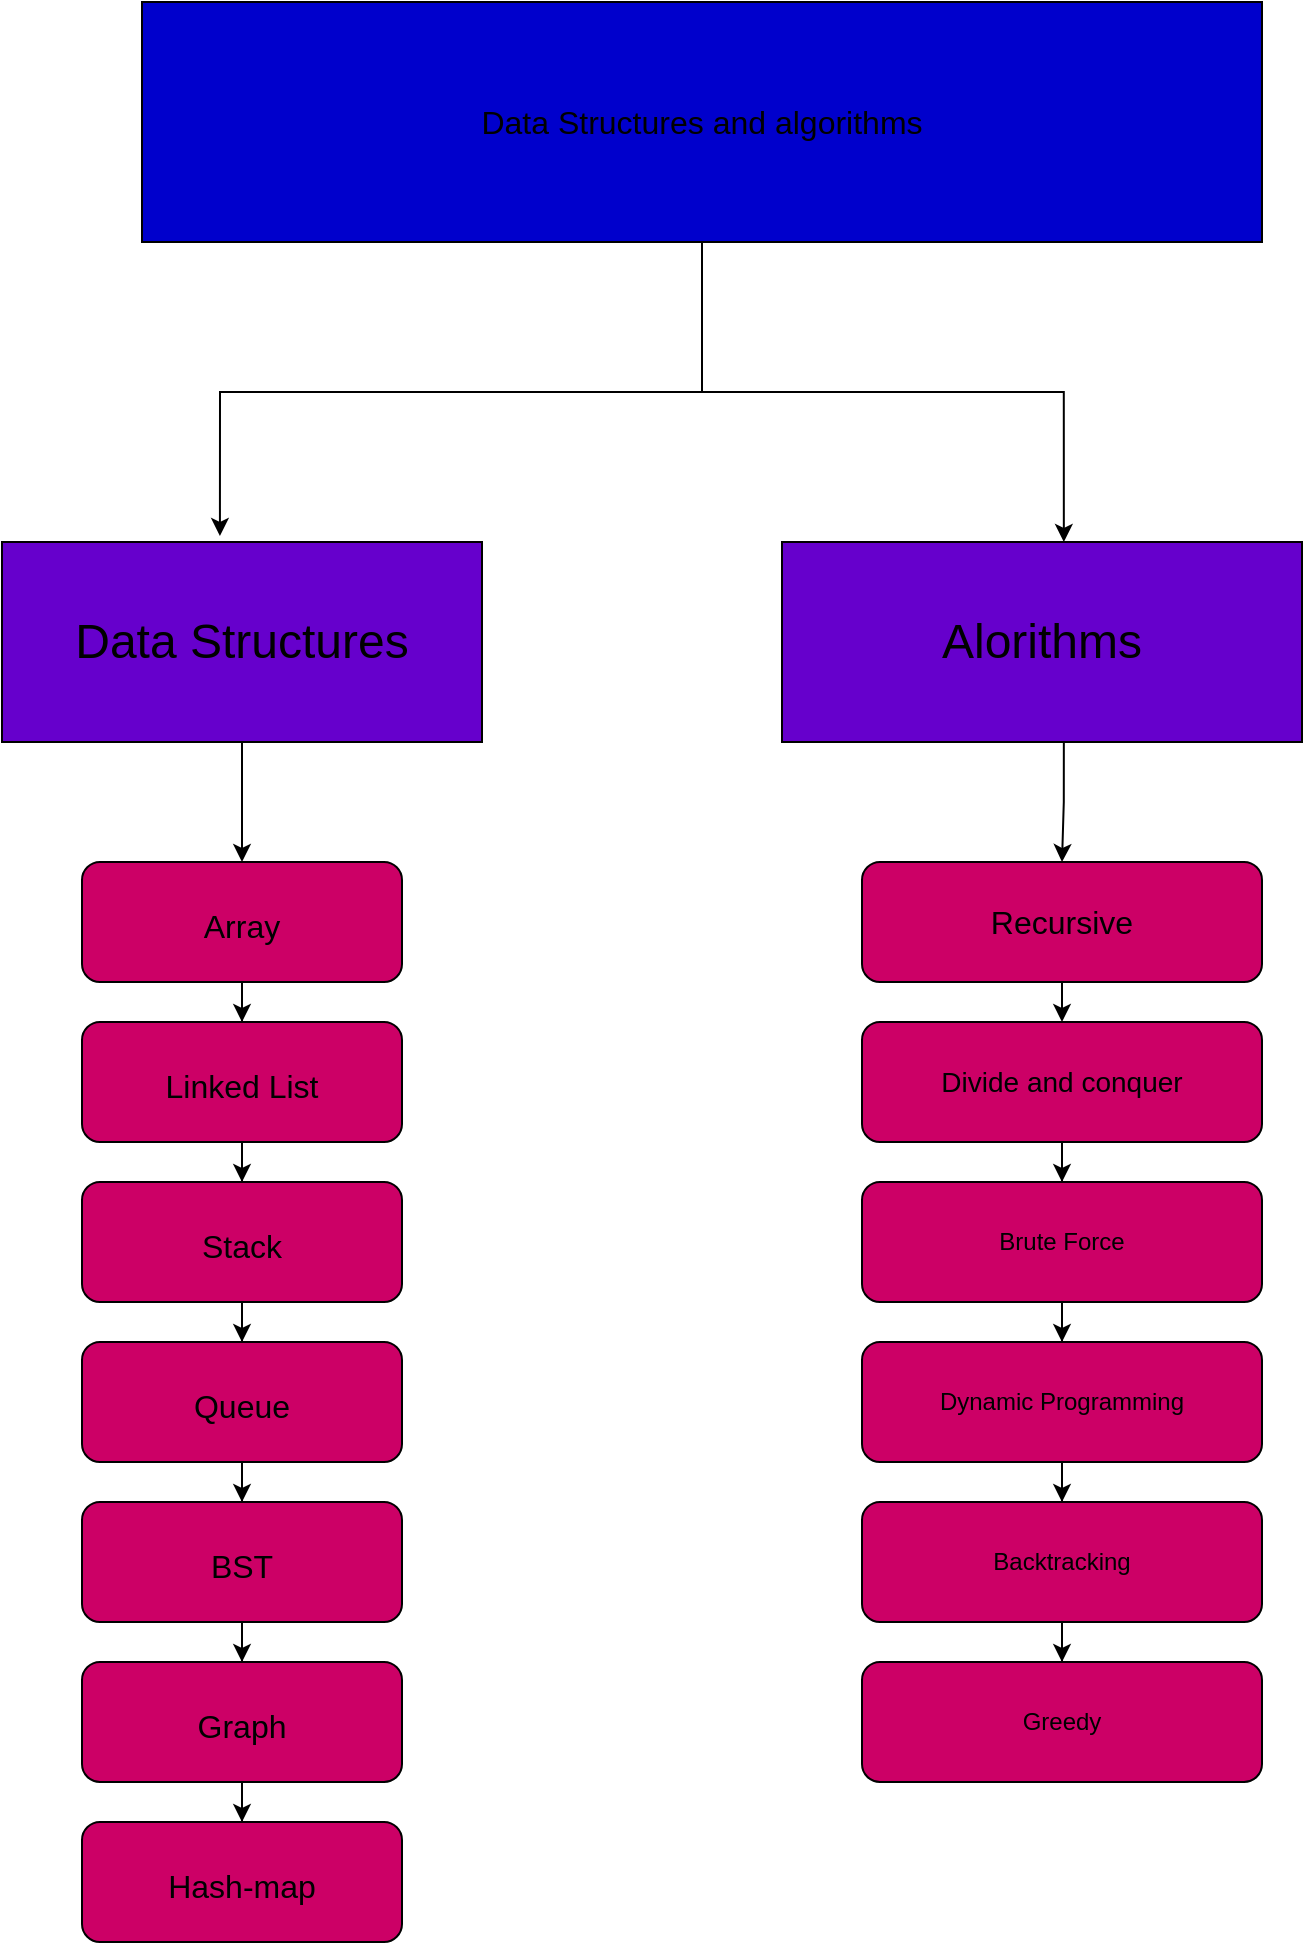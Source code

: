<mxfile version="16.5.2" type="github" pages="2">
  <diagram id="s0-TfrDY3VpppWQyGjX1" name="Page-1">
    <mxGraphModel dx="1350" dy="809" grid="1" gridSize="10" guides="1" tooltips="1" connect="1" arrows="1" fold="1" page="1" pageScale="1" pageWidth="827" pageHeight="1169" math="0" shadow="0">
      <root>
        <mxCell id="0" />
        <mxCell id="1" parent="0" />
        <mxCell id="nd2rI-lcXtwE-SScD5Nv-4" style="edgeStyle=orthogonalEdgeStyle;rounded=0;orthogonalLoop=1;jettySize=auto;html=1;entryX=0.454;entryY=-0.03;entryDx=0;entryDy=0;entryPerimeter=0;fontSize=24;" edge="1" parent="1" source="nd2rI-lcXtwE-SScD5Nv-1" target="nd2rI-lcXtwE-SScD5Nv-2">
          <mxGeometry relative="1" as="geometry" />
        </mxCell>
        <mxCell id="nd2rI-lcXtwE-SScD5Nv-5" style="edgeStyle=orthogonalEdgeStyle;rounded=0;orthogonalLoop=1;jettySize=auto;html=1;entryX=0.542;entryY=0;entryDx=0;entryDy=0;entryPerimeter=0;fontSize=24;" edge="1" parent="1" source="nd2rI-lcXtwE-SScD5Nv-1" target="nd2rI-lcXtwE-SScD5Nv-3">
          <mxGeometry relative="1" as="geometry" />
        </mxCell>
        <mxCell id="nd2rI-lcXtwE-SScD5Nv-1" value="&lt;font size=&quot;3&quot;&gt;Data Structures and algorithms&lt;/font&gt;" style="rounded=0;whiteSpace=wrap;html=1;fillColor=#0000CC;" vertex="1" parent="1">
          <mxGeometry x="160" y="150" width="560" height="120" as="geometry" />
        </mxCell>
        <mxCell id="nd2rI-lcXtwE-SScD5Nv-14" style="edgeStyle=orthogonalEdgeStyle;rounded=0;orthogonalLoop=1;jettySize=auto;html=1;entryX=0.5;entryY=0;entryDx=0;entryDy=0;fontSize=12;" edge="1" parent="1" source="nd2rI-lcXtwE-SScD5Nv-2" target="nd2rI-lcXtwE-SScD5Nv-6">
          <mxGeometry relative="1" as="geometry" />
        </mxCell>
        <mxCell id="nd2rI-lcXtwE-SScD5Nv-2" value="Data Structures" style="rounded=0;whiteSpace=wrap;html=1;fontSize=24;fillColor=#6600CC;" vertex="1" parent="1">
          <mxGeometry x="90" y="420" width="240" height="100" as="geometry" />
        </mxCell>
        <mxCell id="nd2rI-lcXtwE-SScD5Nv-26" style="edgeStyle=orthogonalEdgeStyle;rounded=0;orthogonalLoop=1;jettySize=auto;html=1;entryX=0.5;entryY=0;entryDx=0;entryDy=0;fontSize=14;exitX=0.542;exitY=0.99;exitDx=0;exitDy=0;exitPerimeter=0;" edge="1" parent="1" source="nd2rI-lcXtwE-SScD5Nv-3" target="nd2rI-lcXtwE-SScD5Nv-12">
          <mxGeometry relative="1" as="geometry">
            <Array as="points" />
          </mxGeometry>
        </mxCell>
        <mxCell id="nd2rI-lcXtwE-SScD5Nv-3" value="Alorithms" style="rounded=0;whiteSpace=wrap;html=1;fontSize=24;fillColor=#6600CC;" vertex="1" parent="1">
          <mxGeometry x="480" y="420" width="260" height="100" as="geometry" />
        </mxCell>
        <mxCell id="nd2rI-lcXtwE-SScD5Nv-15" style="edgeStyle=orthogonalEdgeStyle;rounded=0;orthogonalLoop=1;jettySize=auto;html=1;fontSize=12;" edge="1" parent="1" source="nd2rI-lcXtwE-SScD5Nv-6" target="nd2rI-lcXtwE-SScD5Nv-8">
          <mxGeometry relative="1" as="geometry" />
        </mxCell>
        <mxCell id="nd2rI-lcXtwE-SScD5Nv-6" value="&lt;font size=&quot;3&quot;&gt;Array&lt;/font&gt;" style="rounded=1;whiteSpace=wrap;html=1;fontSize=24;fillColor=#CC0066;" vertex="1" parent="1">
          <mxGeometry x="130" y="580" width="160" height="60" as="geometry" />
        </mxCell>
        <mxCell id="nd2rI-lcXtwE-SScD5Nv-19" style="edgeStyle=orthogonalEdgeStyle;rounded=0;orthogonalLoop=1;jettySize=auto;html=1;fontSize=12;" edge="1" parent="1" source="nd2rI-lcXtwE-SScD5Nv-7" target="nd2rI-lcXtwE-SScD5Nv-11">
          <mxGeometry relative="1" as="geometry" />
        </mxCell>
        <mxCell id="nd2rI-lcXtwE-SScD5Nv-7" value="&lt;font size=&quot;3&quot;&gt;BST&lt;/font&gt;" style="rounded=1;whiteSpace=wrap;html=1;fontSize=24;fillColor=#CC0066;" vertex="1" parent="1">
          <mxGeometry x="130" y="900" width="160" height="60" as="geometry" />
        </mxCell>
        <mxCell id="nd2rI-lcXtwE-SScD5Nv-16" style="edgeStyle=orthogonalEdgeStyle;rounded=0;orthogonalLoop=1;jettySize=auto;html=1;fontSize=12;" edge="1" parent="1" source="nd2rI-lcXtwE-SScD5Nv-8" target="nd2rI-lcXtwE-SScD5Nv-10">
          <mxGeometry relative="1" as="geometry" />
        </mxCell>
        <mxCell id="nd2rI-lcXtwE-SScD5Nv-8" value="&lt;font size=&quot;3&quot;&gt;Linked List&lt;/font&gt;" style="rounded=1;whiteSpace=wrap;html=1;fontSize=24;fillColor=#CC0066;" vertex="1" parent="1">
          <mxGeometry x="130" y="660" width="160" height="60" as="geometry" />
        </mxCell>
        <mxCell id="nd2rI-lcXtwE-SScD5Nv-18" style="edgeStyle=orthogonalEdgeStyle;rounded=0;orthogonalLoop=1;jettySize=auto;html=1;fontSize=12;" edge="1" parent="1" source="nd2rI-lcXtwE-SScD5Nv-9" target="nd2rI-lcXtwE-SScD5Nv-7">
          <mxGeometry relative="1" as="geometry" />
        </mxCell>
        <mxCell id="nd2rI-lcXtwE-SScD5Nv-9" value="&lt;font size=&quot;3&quot;&gt;Queue&lt;/font&gt;" style="rounded=1;whiteSpace=wrap;html=1;fontSize=24;fillColor=#CC0066;" vertex="1" parent="1">
          <mxGeometry x="130" y="820" width="160" height="60" as="geometry" />
        </mxCell>
        <mxCell id="nd2rI-lcXtwE-SScD5Nv-17" style="edgeStyle=orthogonalEdgeStyle;rounded=0;orthogonalLoop=1;jettySize=auto;html=1;fontSize=12;" edge="1" parent="1" source="nd2rI-lcXtwE-SScD5Nv-10" target="nd2rI-lcXtwE-SScD5Nv-9">
          <mxGeometry relative="1" as="geometry" />
        </mxCell>
        <mxCell id="nd2rI-lcXtwE-SScD5Nv-10" value="&lt;font size=&quot;3&quot;&gt;Stack&lt;/font&gt;" style="rounded=1;whiteSpace=wrap;html=1;fontSize=24;fillColor=#CC0066;" vertex="1" parent="1">
          <mxGeometry x="130" y="740" width="160" height="60" as="geometry" />
        </mxCell>
        <mxCell id="nd2rI-lcXtwE-SScD5Nv-20" style="edgeStyle=orthogonalEdgeStyle;rounded=0;orthogonalLoop=1;jettySize=auto;html=1;fontSize=12;" edge="1" parent="1" source="nd2rI-lcXtwE-SScD5Nv-11" target="nd2rI-lcXtwE-SScD5Nv-13">
          <mxGeometry relative="1" as="geometry" />
        </mxCell>
        <mxCell id="nd2rI-lcXtwE-SScD5Nv-11" value="&lt;font size=&quot;3&quot;&gt;Graph&lt;/font&gt;" style="rounded=1;whiteSpace=wrap;html=1;fontSize=24;fillColor=#CC0066;" vertex="1" parent="1">
          <mxGeometry x="130" y="980" width="160" height="60" as="geometry" />
        </mxCell>
        <mxCell id="nd2rI-lcXtwE-SScD5Nv-12" value="&lt;font size=&quot;3&quot;&gt;Recursive&lt;/font&gt;" style="rounded=1;whiteSpace=wrap;html=1;fontSize=12;fillColor=#CC0066;" vertex="1" parent="1">
          <mxGeometry x="520" y="580" width="200" height="60" as="geometry" />
        </mxCell>
        <mxCell id="nd2rI-lcXtwE-SScD5Nv-13" value="&lt;font size=&quot;3&quot;&gt;Hash-map&lt;/font&gt;" style="rounded=1;whiteSpace=wrap;html=1;fontSize=24;fillColor=#CC0066;" vertex="1" parent="1">
          <mxGeometry x="130" y="1060" width="160" height="60" as="geometry" />
        </mxCell>
        <mxCell id="nd2rI-lcXtwE-SScD5Nv-28" style="edgeStyle=orthogonalEdgeStyle;rounded=0;orthogonalLoop=1;jettySize=auto;html=1;fontSize=14;" edge="1" parent="1" source="nd2rI-lcXtwE-SScD5Nv-21" target="nd2rI-lcXtwE-SScD5Nv-22">
          <mxGeometry relative="1" as="geometry" />
        </mxCell>
        <mxCell id="nd2rI-lcXtwE-SScD5Nv-21" value="&lt;font style=&quot;font-size: 14px&quot;&gt;Divide and conquer&lt;/font&gt;" style="rounded=1;whiteSpace=wrap;html=1;fontSize=12;fillColor=#CC0066;" vertex="1" parent="1">
          <mxGeometry x="520" y="660" width="200" height="60" as="geometry" />
        </mxCell>
        <mxCell id="nd2rI-lcXtwE-SScD5Nv-29" style="edgeStyle=orthogonalEdgeStyle;rounded=0;orthogonalLoop=1;jettySize=auto;html=1;fontSize=14;" edge="1" parent="1" source="nd2rI-lcXtwE-SScD5Nv-22" target="nd2rI-lcXtwE-SScD5Nv-23">
          <mxGeometry relative="1" as="geometry" />
        </mxCell>
        <mxCell id="nd2rI-lcXtwE-SScD5Nv-22" value="Brute Force" style="rounded=1;whiteSpace=wrap;html=1;fontSize=12;fillColor=#CC0066;" vertex="1" parent="1">
          <mxGeometry x="520" y="740" width="200" height="60" as="geometry" />
        </mxCell>
        <mxCell id="nd2rI-lcXtwE-SScD5Nv-30" style="edgeStyle=orthogonalEdgeStyle;rounded=0;orthogonalLoop=1;jettySize=auto;html=1;entryX=0.5;entryY=0;entryDx=0;entryDy=0;fontSize=14;" edge="1" parent="1" source="nd2rI-lcXtwE-SScD5Nv-23" target="nd2rI-lcXtwE-SScD5Nv-24">
          <mxGeometry relative="1" as="geometry" />
        </mxCell>
        <mxCell id="nd2rI-lcXtwE-SScD5Nv-23" value="Dynamic Programming" style="rounded=1;whiteSpace=wrap;html=1;fontSize=12;fillColor=#CC0066;" vertex="1" parent="1">
          <mxGeometry x="520" y="820" width="200" height="60" as="geometry" />
        </mxCell>
        <mxCell id="nd2rI-lcXtwE-SScD5Nv-31" style="edgeStyle=orthogonalEdgeStyle;rounded=0;orthogonalLoop=1;jettySize=auto;html=1;entryX=0.5;entryY=0;entryDx=0;entryDy=0;fontSize=14;" edge="1" parent="1" source="nd2rI-lcXtwE-SScD5Nv-24" target="nd2rI-lcXtwE-SScD5Nv-25">
          <mxGeometry relative="1" as="geometry" />
        </mxCell>
        <mxCell id="nd2rI-lcXtwE-SScD5Nv-24" value="Backtracking" style="rounded=1;whiteSpace=wrap;html=1;fontSize=12;fillColor=#CC0066;" vertex="1" parent="1">
          <mxGeometry x="520" y="900" width="200" height="60" as="geometry" />
        </mxCell>
        <mxCell id="nd2rI-lcXtwE-SScD5Nv-25" value="Greedy" style="rounded=1;whiteSpace=wrap;html=1;fontSize=12;fillColor=#CC0066;" vertex="1" parent="1">
          <mxGeometry x="520" y="980" width="200" height="60" as="geometry" />
        </mxCell>
        <mxCell id="nd2rI-lcXtwE-SScD5Nv-27" value="" style="endArrow=classic;html=1;rounded=0;fontSize=14;exitX=0.5;exitY=1;exitDx=0;exitDy=0;entryX=0.5;entryY=0;entryDx=0;entryDy=0;" edge="1" parent="1" source="nd2rI-lcXtwE-SScD5Nv-12" target="nd2rI-lcXtwE-SScD5Nv-21">
          <mxGeometry width="50" height="50" relative="1" as="geometry">
            <mxPoint x="390" y="830" as="sourcePoint" />
            <mxPoint x="440" y="780" as="targetPoint" />
          </mxGeometry>
        </mxCell>
      </root>
    </mxGraphModel>
  </diagram>
  <diagram id="wRj-kz9nPoqfQoNjQgMm" name="Page-2">
    <mxGraphModel dx="1350" dy="809" grid="1" gridSize="10" guides="1" tooltips="1" connect="1" arrows="1" fold="1" page="1" pageScale="1" pageWidth="827" pageHeight="1169" math="0" shadow="0">
      <root>
        <mxCell id="6mhXtREpQDybjqLA-nrY-0" />
        <mxCell id="6mhXtREpQDybjqLA-nrY-1" parent="6mhXtREpQDybjqLA-nrY-0" />
        <mxCell id="6mhXtREpQDybjqLA-nrY-2" value="Data Structures" style="rounded=1;whiteSpace=wrap;html=1;fontSize=14;fillColor=#CC0066;" vertex="1" parent="6mhXtREpQDybjqLA-nrY-1">
          <mxGeometry x="40" y="40" width="680" height="90" as="geometry" />
        </mxCell>
      </root>
    </mxGraphModel>
  </diagram>
</mxfile>
